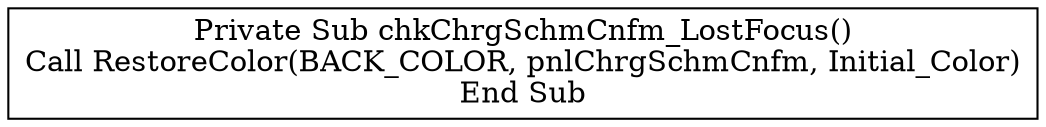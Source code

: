 digraph G{
Node_1 [ label ="Private Sub chkChrgSchmCnfm_LostFocus()\nCall RestoreColor(BACK_COLOR, pnlChrgSchmCnfm, Initial_Color)\nEnd Sub",shape="box"];
}
